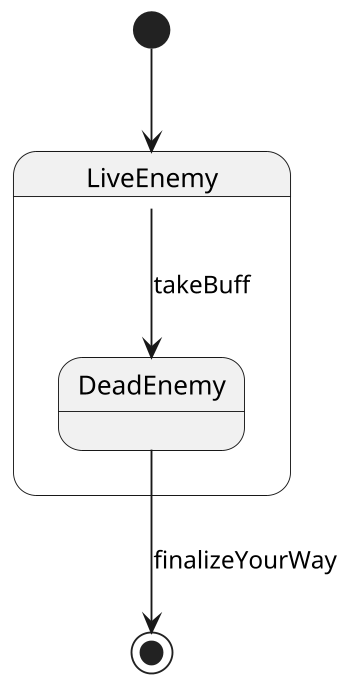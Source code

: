 @startuml
'https://plantuml.com/state-diagram

scale 350 width
[*] --> LiveEnemy

state LiveEnemy {
    LiveEnemy --> DeadEnemy : takeBuff
}

state DeadEnemy{

}

 DeadEnemy--> [*] : finalizeYourWay
@enduml